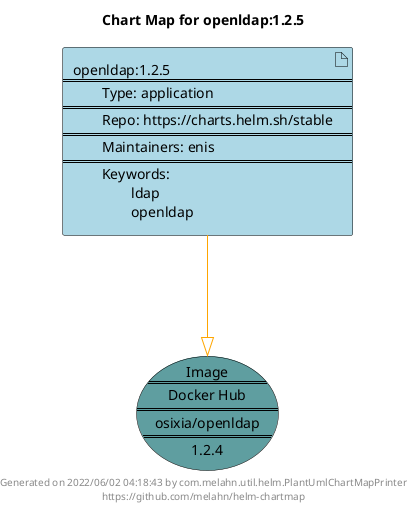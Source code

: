 @startuml
skinparam linetype ortho
skinparam backgroundColor white
skinparam usecaseBorderColor black
skinparam usecaseArrowColor LightSlateGray
skinparam artifactBorderColor black
skinparam artifactArrowColor LightSlateGray

title Chart Map for openldap:1.2.5

'There is one referenced Helm Chart
artifact "openldap:1.2.5\n====\n\tType: application\n====\n\tRepo: https://charts.helm.sh/stable\n====\n\tMaintainers: enis\n====\n\tKeywords: \n\t\tldap\n\t\topenldap" as openldap_1_2_5 #LightBlue

'There is one referenced Docker Image
usecase "Image\n====\nDocker Hub\n====\nosixia/openldap\n====\n1.2.4" as osixia_openldap_1_2_4 #CadetBlue

'Chart Dependencies
openldap_1_2_5--[#orange]-|>osixia_openldap_1_2_4

center footer Generated on 2022/06/02 04:18:43 by com.melahn.util.helm.PlantUmlChartMapPrinter\nhttps://github.com/melahn/helm-chartmap
@enduml
